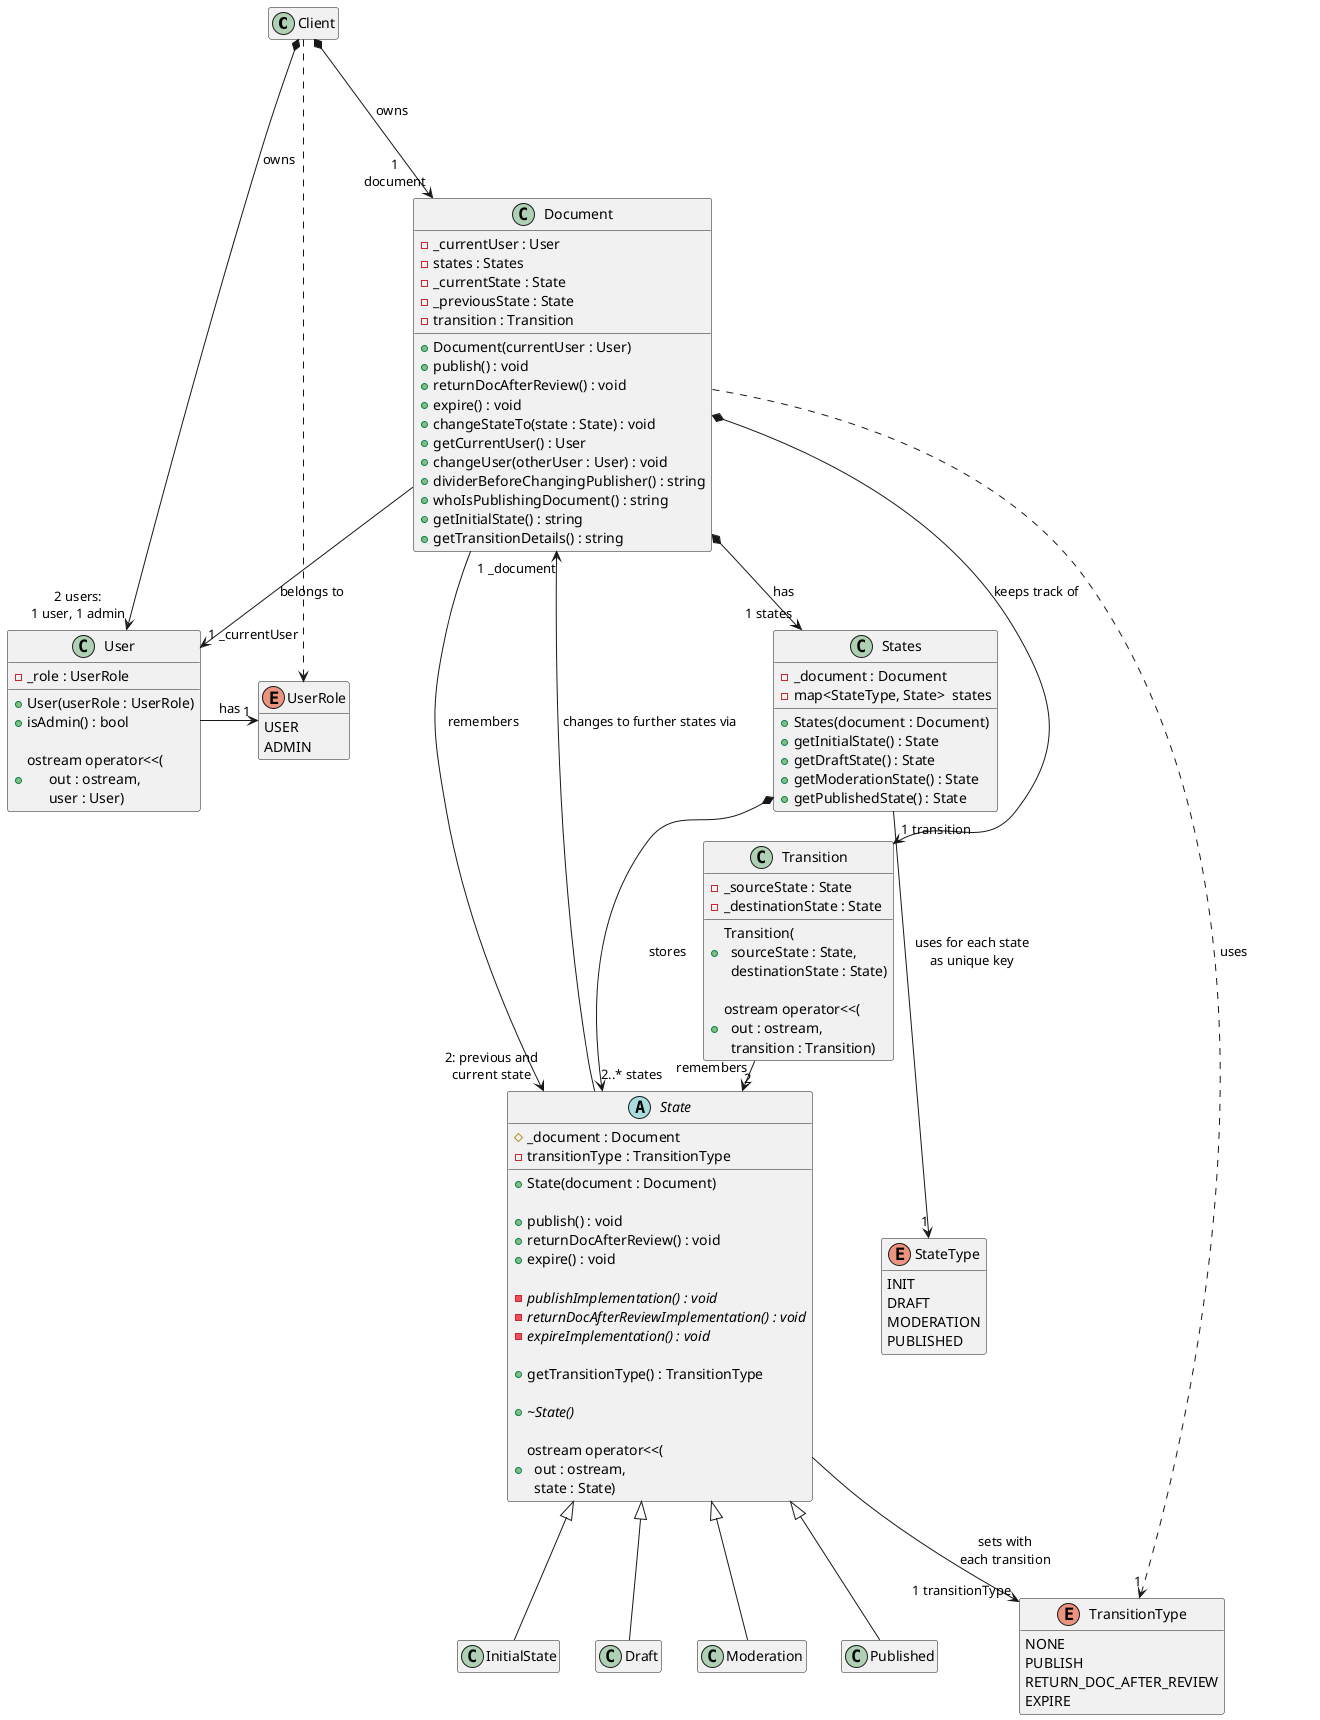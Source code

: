 @startuml
'https://plantuml.com/class-diagram

class Client
hide Client members

Client *---> "1\ndocument" Document : owns
Client *--> "2 users:\n1 user, 1 admin" User : owns
Client .> UserRole

class Document {
    + Document(currentUser : User)
    + publish() : void
    + returnDocAfterReview() : void
    + expire() : void
    + changeStateTo(state : State) : void
    + getCurrentUser() : User
    + changeUser(otherUser : User) : void
    + dividerBeforeChangingPublisher() : string
    + whoIsPublishingDocument() : string
    + getInitialState() : string
    + getTransitionDetails() : string

    - _currentUser : User
    - states : States
    - _currentState : State
    - _previousState : State
    - transition : Transition
}

Document --> "2: previous and\ncurrent state" State : remembers
Document --> "1 _currentUser" User : belongs to
Document *--> "1 transition" Transition : keeps track of
Document ..> "1" TransitionType : uses
Document *--> "1 states" States : has

enum StateType {
    INIT
    DRAFT
    MODERATION
    PUBLISHED
}

hide StateType methods

class States {
    + States(document : Document)
    + getInitialState() : State
    + getDraftState() : State
    + getModerationState() : State
    + getPublishedState() : State

    - _document : Document
    - map<StateType, State>  states
}

States --> "1" StateType : uses for each state\nas unique key
States *--> "2..* states" State : stores

/'States *--> InitialState
States *--> Draft
States *--> Moderation
States *--> Published'/

abstract class State {
    + State(document : Document)

    + publish() : void
    + returnDocAfterReview() : void
    + expire() : void

  - {abstract} publishImplementation() : void
  - {abstract} returnDocAfterReviewImplementation() : void
  - {abstract} expireImplementation() : void

  + getTransitionType() : TransitionType

  + {abstract} ~State()

  + ostream operator<<(\n\
  out : ostream,\n\
  state : State)

    # _document : Document
    - transitionType : TransitionType
}

State --> "1 _document" Document : changes to further states via
State --> "1 transitionType" TransitionType : sets with\neach transition

State <|-- InitialState
State <|-- Draft
State <|-- Moderation
State <|-- Published

class InitialState
hide InitialState members

class Draft
hide Draft members

class Moderation
hide Moderation members

class Published
hide Published members

class Transition {
    + Transition(\n\
  sourceState : State,\n\
  destinationState : State)

    + ostream operator<<(\n\
  out : ostream,\n\
  transition : Transition)

    - _sourceState : State
    - _destinationState : State
}

Transition -> "2" State : remembers

enum TransitionType {
    NONE
    PUBLISH
    RETURN_DOC_AFTER_REVIEW
    EXPIRE
}

hide TransitionType methods

class User {
    + User(userRole : UserRole)
    + isAdmin() : bool

    + ostream operator<<(\n\
      out : ostream,\n\
      user : User)

    - _role : UserRole
}

User -> "1" UserRole : has

enum UserRole {
    USER
    ADMIN
}

hide UserRole methods

@enduml
clear
